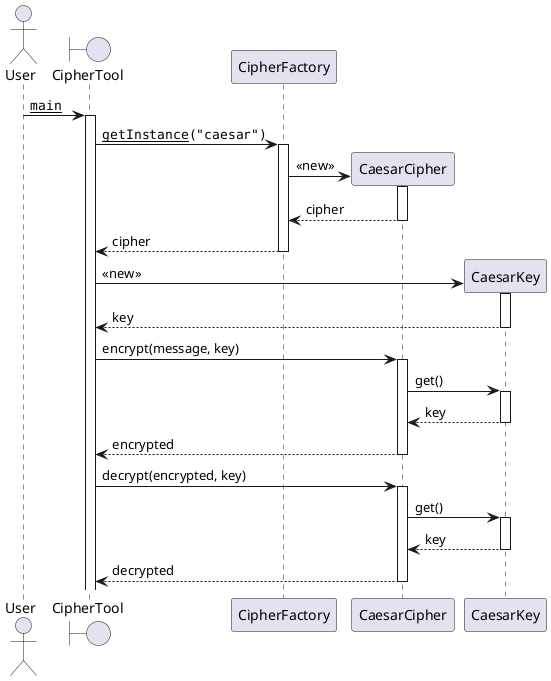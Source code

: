 @startuml

autoactivate on

actor User
boundary CipherTool as app

User -> app :""__main__""
app -> CipherFactory :""__getInstance__("caesar")""
    create CaesarCipher as cipher
    CipherFactory -> cipher :«new»
        return cipher
    return cipher

    create CaesarKey as key
    app -> key :«new»
        return key

    app -> cipher :encrypt(message, key)
        cipher -> key :get()
            return key
        return encrypted

    app -> cipher :decrypt(encrypted, key)
        cipher -> key :get()
            return key
        return decrypted

@enduml